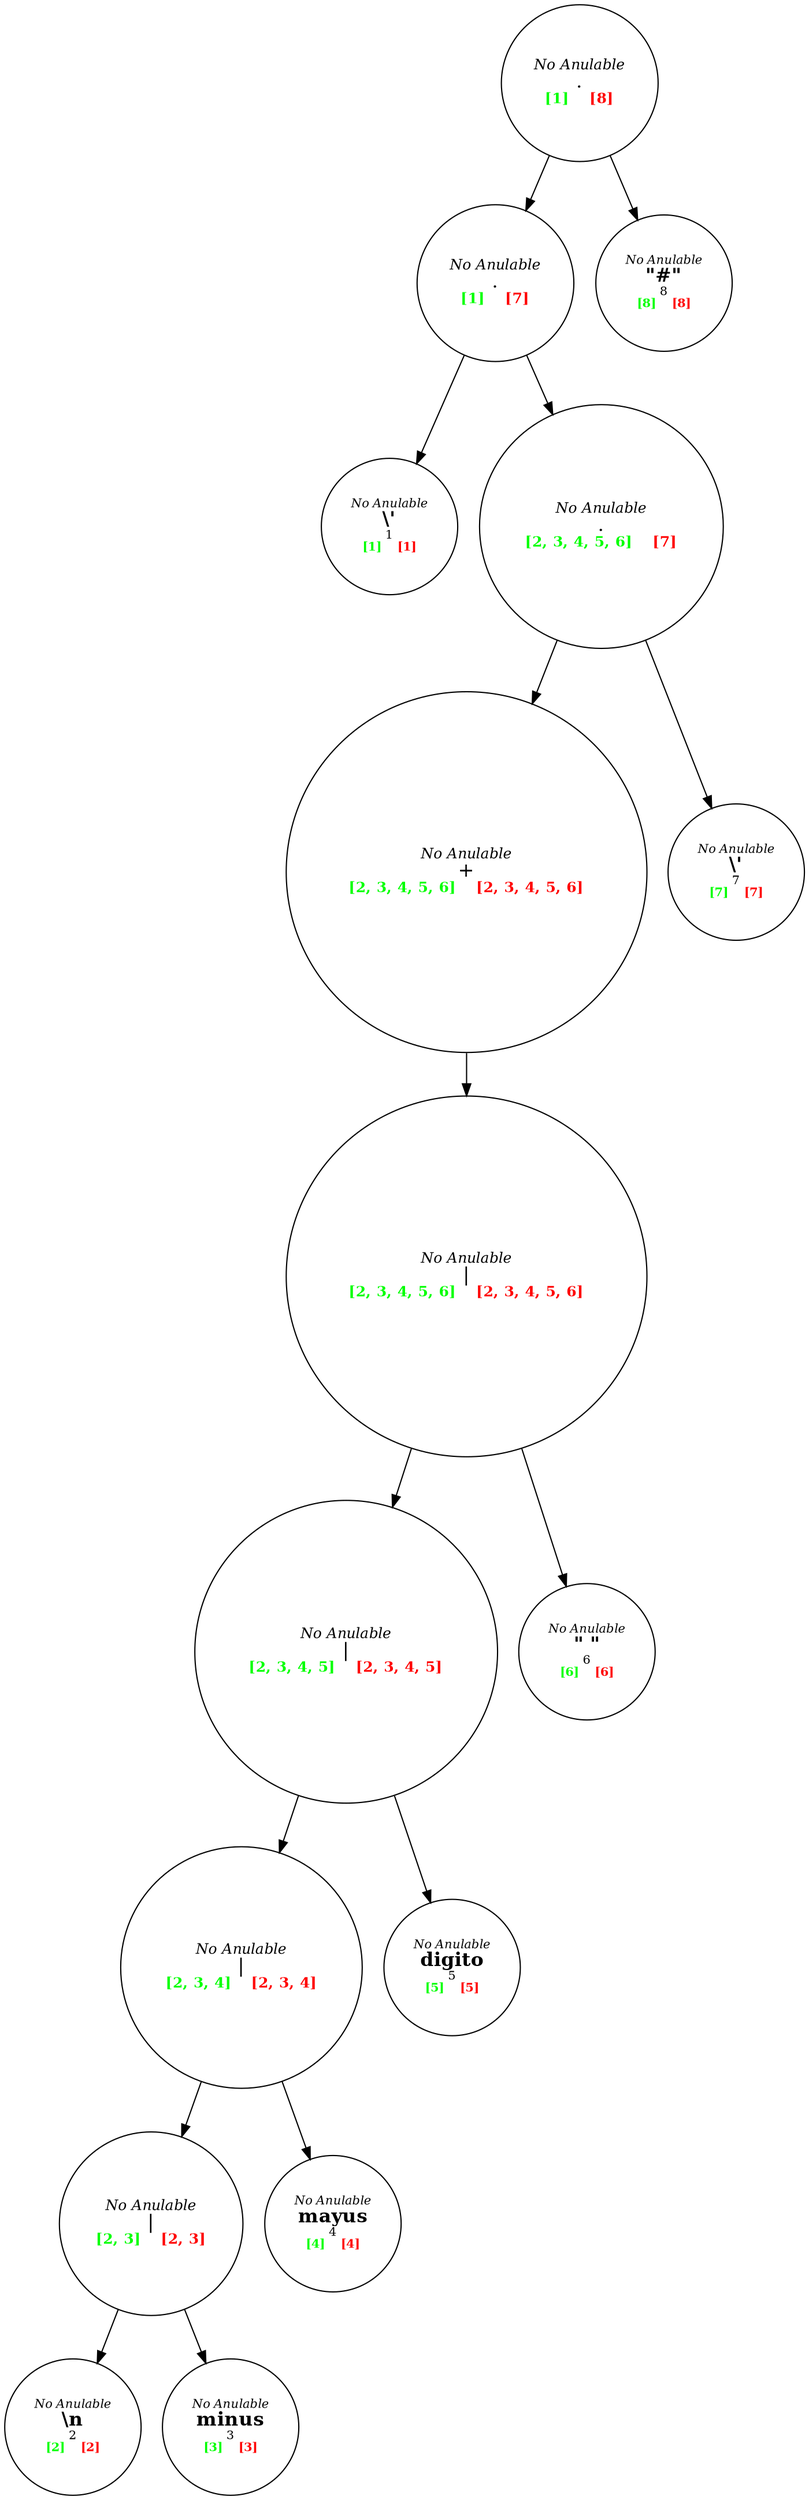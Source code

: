 digraph arbol {N_1[shape = circle, label=<<FONT POINT-SIZE="12"><I>No Anulable</I><BR/><FONT POINT-SIZE="16">.</FONT><BR/><FONT COLOR="green"><B>[1]</B></FONT>    <FONT COLOR="red"><B>[8]</B></FONT></FONT>>]N_2[shape = circle, label=<<FONT POINT-SIZE="12"><I>No Anulable</I><BR/><FONT POINT-SIZE="16">.</FONT><BR/><FONT COLOR="green"><B>[1]</B></FONT>    <FONT COLOR="red"><B>[7]</B></FONT></FONT>>]N_1 -> N_2;
N_3[shape = circle, label=<<FONT POINT-SIZE="10"><I>No Anulable</I><BR/><B><FONT POINT-SIZE="16">\'</FONT></B><BR/>1<BR/><FONT COLOR="green"><B>[1]</B></FONT>    <FONT COLOR="red"><B>[1]</B></FONT></FONT>>]N_2 -> N_3;
N_4[shape = circle, label=<<FONT POINT-SIZE="12"><I>No Anulable</I><BR/><FONT POINT-SIZE="16">.</FONT><BR/><FONT COLOR="green"><B>[2, 3, 4, 5, 6]</B></FONT>    <FONT COLOR="red"><B>[7]</B></FONT></FONT>>]N_2 -> N_4;
N_5[shape = circle, label=<<FONT POINT-SIZE="12"><I>No Anulable</I><BR/><FONT POINT-SIZE="16">+</FONT><BR/><FONT COLOR="green"><B>[2, 3, 4, 5, 6]</B></FONT>    <FONT COLOR="red"><B>[2, 3, 4, 5, 6]</B></FONT></FONT>>]N_4 -> N_5;
N_6[shape = circle, label=<<FONT POINT-SIZE="12"><I>No Anulable</I><BR/><FONT POINT-SIZE="16">|</FONT><BR/><FONT COLOR="green"><B>[2, 3, 4, 5, 6]</B></FONT>    <FONT COLOR="red"><B>[2, 3, 4, 5, 6]</B></FONT></FONT>>]N_5 -> N_6;
N_7[shape = circle, label=<<FONT POINT-SIZE="12"><I>No Anulable</I><BR/><FONT POINT-SIZE="16">|</FONT><BR/><FONT COLOR="green"><B>[2, 3, 4, 5]</B></FONT>    <FONT COLOR="red"><B>[2, 3, 4, 5]</B></FONT></FONT>>]N_6 -> N_7;
N_8[shape = circle, label=<<FONT POINT-SIZE="12"><I>No Anulable</I><BR/><FONT POINT-SIZE="16">|</FONT><BR/><FONT COLOR="green"><B>[2, 3, 4]</B></FONT>    <FONT COLOR="red"><B>[2, 3, 4]</B></FONT></FONT>>]N_7 -> N_8;
N_9[shape = circle, label=<<FONT POINT-SIZE="12"><I>No Anulable</I><BR/><FONT POINT-SIZE="16">|</FONT><BR/><FONT COLOR="green"><B>[2, 3]</B></FONT>    <FONT COLOR="red"><B>[2, 3]</B></FONT></FONT>>]N_8 -> N_9;
N_10[shape = circle, label=<<FONT POINT-SIZE="10"><I>No Anulable</I><BR/><B><FONT POINT-SIZE="16">\n</FONT></B><BR/>2<BR/><FONT COLOR="green"><B>[2]</B></FONT>    <FONT COLOR="red"><B>[2]</B></FONT></FONT>>]N_9 -> N_10;
N_11[shape = circle, label=<<FONT POINT-SIZE="10"><I>No Anulable</I><BR/><B><FONT POINT-SIZE="16">minus</FONT></B><BR/>3<BR/><FONT COLOR="green"><B>[3]</B></FONT>    <FONT COLOR="red"><B>[3]</B></FONT></FONT>>]N_9 -> N_11;
N_12[shape = circle, label=<<FONT POINT-SIZE="10"><I>No Anulable</I><BR/><B><FONT POINT-SIZE="16">mayus</FONT></B><BR/>4<BR/><FONT COLOR="green"><B>[4]</B></FONT>    <FONT COLOR="red"><B>[4]</B></FONT></FONT>>]N_8 -> N_12;
N_13[shape = circle, label=<<FONT POINT-SIZE="10"><I>No Anulable</I><BR/><B><FONT POINT-SIZE="16">digito</FONT></B><BR/>5<BR/><FONT COLOR="green"><B>[5]</B></FONT>    <FONT COLOR="red"><B>[5]</B></FONT></FONT>>]N_7 -> N_13;
N_14[shape = circle, label=<<FONT POINT-SIZE="10"><I>No Anulable</I><BR/><B><FONT POINT-SIZE="16">" "</FONT></B><BR/>6<BR/><FONT COLOR="green"><B>[6]</B></FONT>    <FONT COLOR="red"><B>[6]</B></FONT></FONT>>]N_6 -> N_14;
N_15[shape = circle, label=<<FONT POINT-SIZE="10"><I>No Anulable</I><BR/><B><FONT POINT-SIZE="16">\'</FONT></B><BR/>7<BR/><FONT COLOR="green"><B>[7]</B></FONT>    <FONT COLOR="red"><B>[7]</B></FONT></FONT>>]N_4 -> N_15;
N_16[shape = circle, label=<<FONT POINT-SIZE="10"><I>No Anulable</I><BR/><B><FONT POINT-SIZE="16">"#"</FONT></B><BR/>8<BR/><FONT COLOR="green"><B>[8]</B></FONT>    <FONT COLOR="red"><B>[8]</B></FONT></FONT>>]N_1 -> N_16;
}

